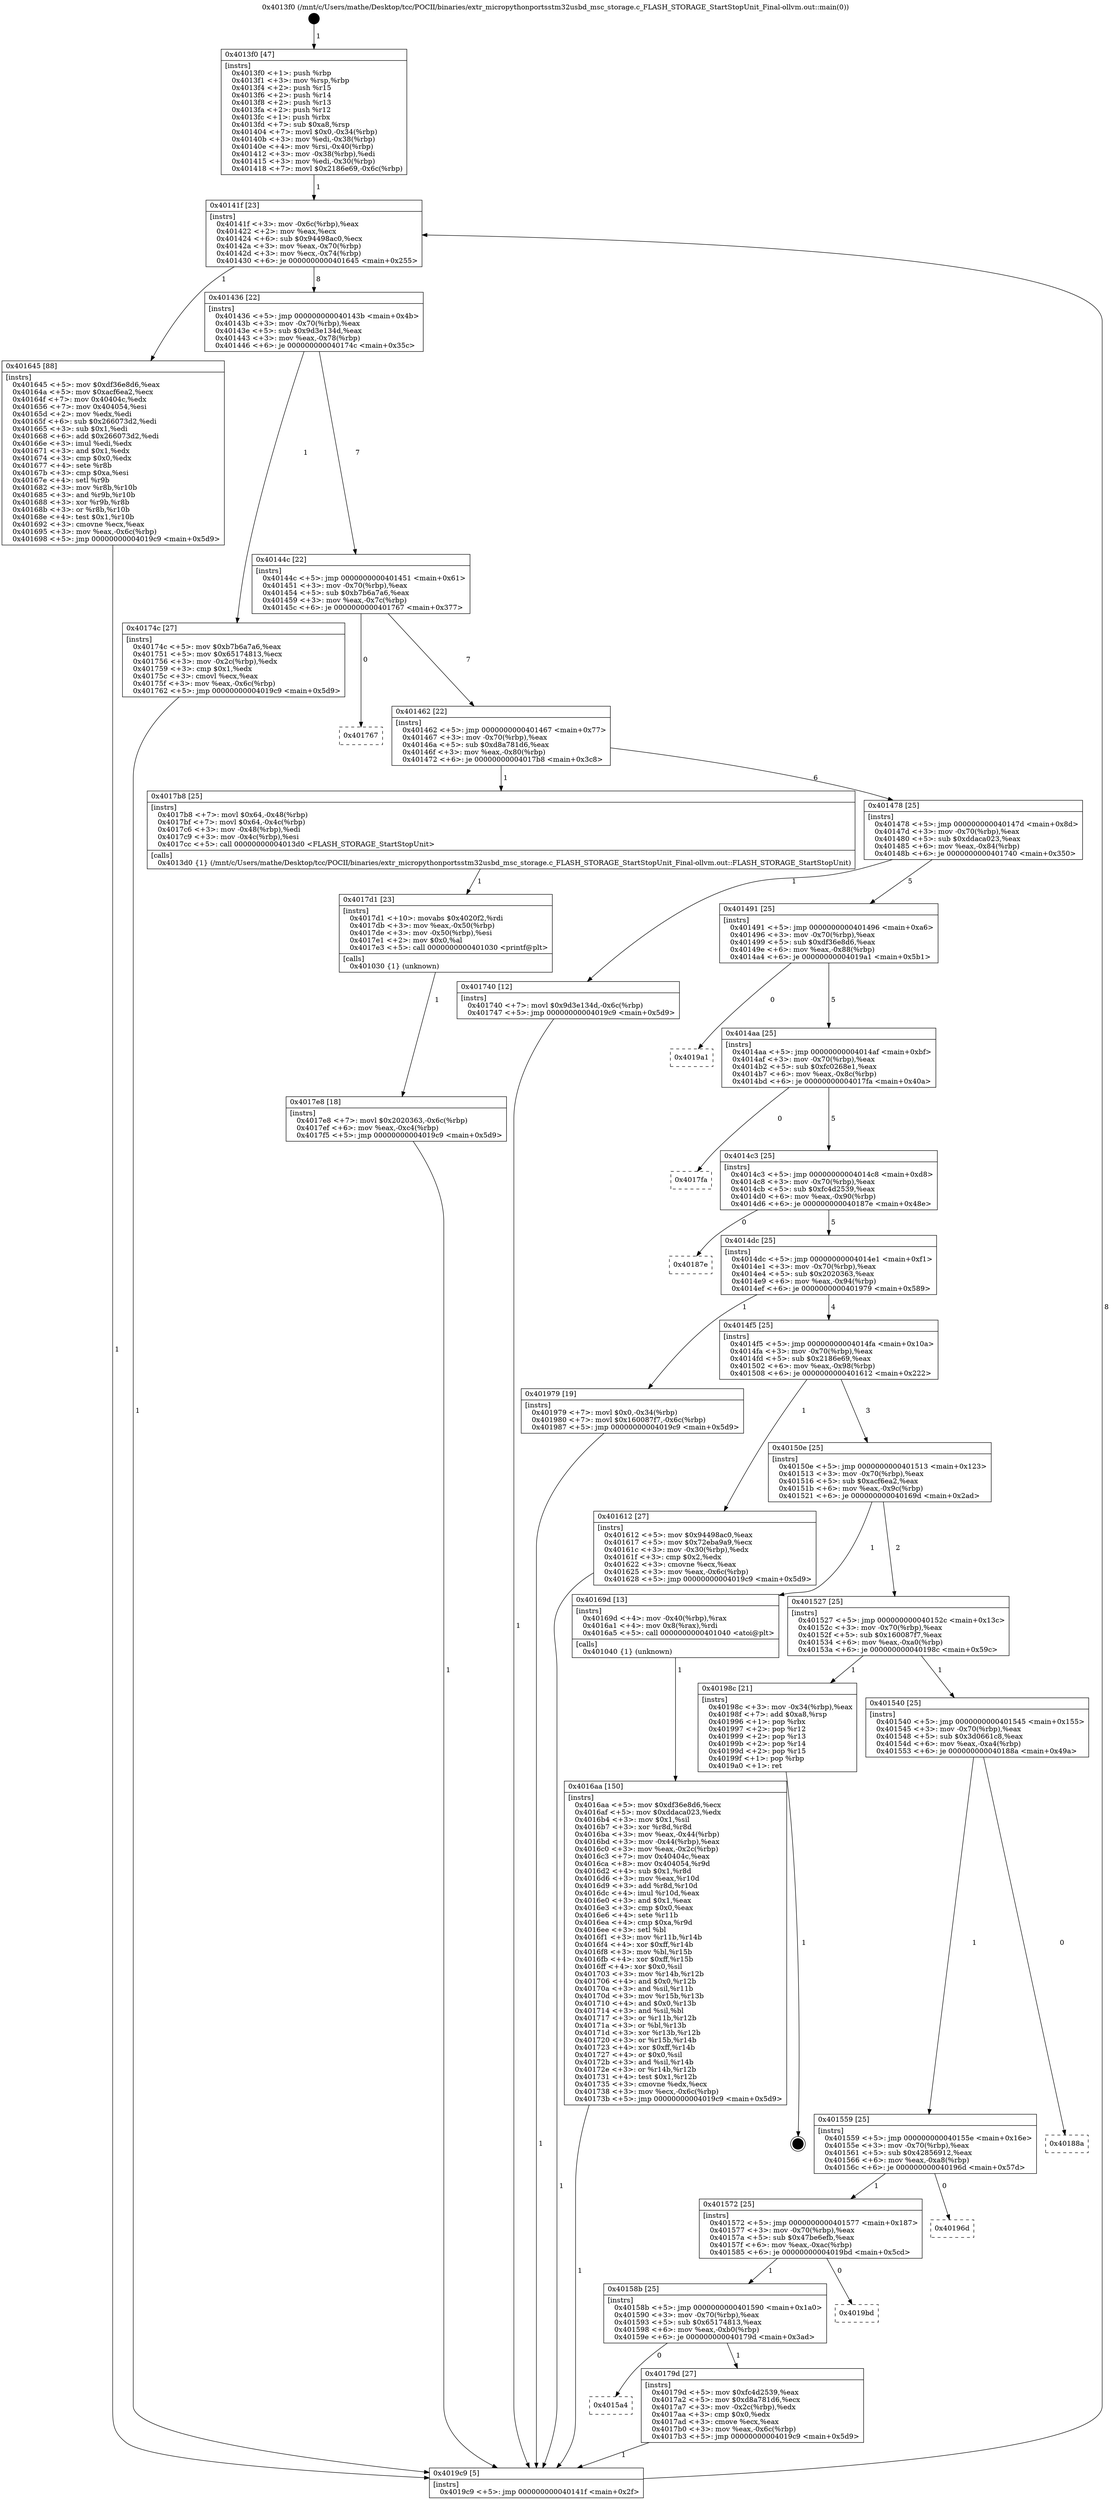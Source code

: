 digraph "0x4013f0" {
  label = "0x4013f0 (/mnt/c/Users/mathe/Desktop/tcc/POCII/binaries/extr_micropythonportsstm32usbd_msc_storage.c_FLASH_STORAGE_StartStopUnit_Final-ollvm.out::main(0))"
  labelloc = "t"
  node[shape=record]

  Entry [label="",width=0.3,height=0.3,shape=circle,fillcolor=black,style=filled]
  "0x40141f" [label="{
     0x40141f [23]\l
     | [instrs]\l
     &nbsp;&nbsp;0x40141f \<+3\>: mov -0x6c(%rbp),%eax\l
     &nbsp;&nbsp;0x401422 \<+2\>: mov %eax,%ecx\l
     &nbsp;&nbsp;0x401424 \<+6\>: sub $0x94498ac0,%ecx\l
     &nbsp;&nbsp;0x40142a \<+3\>: mov %eax,-0x70(%rbp)\l
     &nbsp;&nbsp;0x40142d \<+3\>: mov %ecx,-0x74(%rbp)\l
     &nbsp;&nbsp;0x401430 \<+6\>: je 0000000000401645 \<main+0x255\>\l
  }"]
  "0x401645" [label="{
     0x401645 [88]\l
     | [instrs]\l
     &nbsp;&nbsp;0x401645 \<+5\>: mov $0xdf36e8d6,%eax\l
     &nbsp;&nbsp;0x40164a \<+5\>: mov $0xacf6ea2,%ecx\l
     &nbsp;&nbsp;0x40164f \<+7\>: mov 0x40404c,%edx\l
     &nbsp;&nbsp;0x401656 \<+7\>: mov 0x404054,%esi\l
     &nbsp;&nbsp;0x40165d \<+2\>: mov %edx,%edi\l
     &nbsp;&nbsp;0x40165f \<+6\>: sub $0x266073d2,%edi\l
     &nbsp;&nbsp;0x401665 \<+3\>: sub $0x1,%edi\l
     &nbsp;&nbsp;0x401668 \<+6\>: add $0x266073d2,%edi\l
     &nbsp;&nbsp;0x40166e \<+3\>: imul %edi,%edx\l
     &nbsp;&nbsp;0x401671 \<+3\>: and $0x1,%edx\l
     &nbsp;&nbsp;0x401674 \<+3\>: cmp $0x0,%edx\l
     &nbsp;&nbsp;0x401677 \<+4\>: sete %r8b\l
     &nbsp;&nbsp;0x40167b \<+3\>: cmp $0xa,%esi\l
     &nbsp;&nbsp;0x40167e \<+4\>: setl %r9b\l
     &nbsp;&nbsp;0x401682 \<+3\>: mov %r8b,%r10b\l
     &nbsp;&nbsp;0x401685 \<+3\>: and %r9b,%r10b\l
     &nbsp;&nbsp;0x401688 \<+3\>: xor %r9b,%r8b\l
     &nbsp;&nbsp;0x40168b \<+3\>: or %r8b,%r10b\l
     &nbsp;&nbsp;0x40168e \<+4\>: test $0x1,%r10b\l
     &nbsp;&nbsp;0x401692 \<+3\>: cmovne %ecx,%eax\l
     &nbsp;&nbsp;0x401695 \<+3\>: mov %eax,-0x6c(%rbp)\l
     &nbsp;&nbsp;0x401698 \<+5\>: jmp 00000000004019c9 \<main+0x5d9\>\l
  }"]
  "0x401436" [label="{
     0x401436 [22]\l
     | [instrs]\l
     &nbsp;&nbsp;0x401436 \<+5\>: jmp 000000000040143b \<main+0x4b\>\l
     &nbsp;&nbsp;0x40143b \<+3\>: mov -0x70(%rbp),%eax\l
     &nbsp;&nbsp;0x40143e \<+5\>: sub $0x9d3e134d,%eax\l
     &nbsp;&nbsp;0x401443 \<+3\>: mov %eax,-0x78(%rbp)\l
     &nbsp;&nbsp;0x401446 \<+6\>: je 000000000040174c \<main+0x35c\>\l
  }"]
  Exit [label="",width=0.3,height=0.3,shape=circle,fillcolor=black,style=filled,peripheries=2]
  "0x40174c" [label="{
     0x40174c [27]\l
     | [instrs]\l
     &nbsp;&nbsp;0x40174c \<+5\>: mov $0xb7b6a7a6,%eax\l
     &nbsp;&nbsp;0x401751 \<+5\>: mov $0x65174813,%ecx\l
     &nbsp;&nbsp;0x401756 \<+3\>: mov -0x2c(%rbp),%edx\l
     &nbsp;&nbsp;0x401759 \<+3\>: cmp $0x1,%edx\l
     &nbsp;&nbsp;0x40175c \<+3\>: cmovl %ecx,%eax\l
     &nbsp;&nbsp;0x40175f \<+3\>: mov %eax,-0x6c(%rbp)\l
     &nbsp;&nbsp;0x401762 \<+5\>: jmp 00000000004019c9 \<main+0x5d9\>\l
  }"]
  "0x40144c" [label="{
     0x40144c [22]\l
     | [instrs]\l
     &nbsp;&nbsp;0x40144c \<+5\>: jmp 0000000000401451 \<main+0x61\>\l
     &nbsp;&nbsp;0x401451 \<+3\>: mov -0x70(%rbp),%eax\l
     &nbsp;&nbsp;0x401454 \<+5\>: sub $0xb7b6a7a6,%eax\l
     &nbsp;&nbsp;0x401459 \<+3\>: mov %eax,-0x7c(%rbp)\l
     &nbsp;&nbsp;0x40145c \<+6\>: je 0000000000401767 \<main+0x377\>\l
  }"]
  "0x4017e8" [label="{
     0x4017e8 [18]\l
     | [instrs]\l
     &nbsp;&nbsp;0x4017e8 \<+7\>: movl $0x2020363,-0x6c(%rbp)\l
     &nbsp;&nbsp;0x4017ef \<+6\>: mov %eax,-0xc4(%rbp)\l
     &nbsp;&nbsp;0x4017f5 \<+5\>: jmp 00000000004019c9 \<main+0x5d9\>\l
  }"]
  "0x401767" [label="{
     0x401767\l
  }", style=dashed]
  "0x401462" [label="{
     0x401462 [22]\l
     | [instrs]\l
     &nbsp;&nbsp;0x401462 \<+5\>: jmp 0000000000401467 \<main+0x77\>\l
     &nbsp;&nbsp;0x401467 \<+3\>: mov -0x70(%rbp),%eax\l
     &nbsp;&nbsp;0x40146a \<+5\>: sub $0xd8a781d6,%eax\l
     &nbsp;&nbsp;0x40146f \<+3\>: mov %eax,-0x80(%rbp)\l
     &nbsp;&nbsp;0x401472 \<+6\>: je 00000000004017b8 \<main+0x3c8\>\l
  }"]
  "0x4017d1" [label="{
     0x4017d1 [23]\l
     | [instrs]\l
     &nbsp;&nbsp;0x4017d1 \<+10\>: movabs $0x4020f2,%rdi\l
     &nbsp;&nbsp;0x4017db \<+3\>: mov %eax,-0x50(%rbp)\l
     &nbsp;&nbsp;0x4017de \<+3\>: mov -0x50(%rbp),%esi\l
     &nbsp;&nbsp;0x4017e1 \<+2\>: mov $0x0,%al\l
     &nbsp;&nbsp;0x4017e3 \<+5\>: call 0000000000401030 \<printf@plt\>\l
     | [calls]\l
     &nbsp;&nbsp;0x401030 \{1\} (unknown)\l
  }"]
  "0x4017b8" [label="{
     0x4017b8 [25]\l
     | [instrs]\l
     &nbsp;&nbsp;0x4017b8 \<+7\>: movl $0x64,-0x48(%rbp)\l
     &nbsp;&nbsp;0x4017bf \<+7\>: movl $0x64,-0x4c(%rbp)\l
     &nbsp;&nbsp;0x4017c6 \<+3\>: mov -0x48(%rbp),%edi\l
     &nbsp;&nbsp;0x4017c9 \<+3\>: mov -0x4c(%rbp),%esi\l
     &nbsp;&nbsp;0x4017cc \<+5\>: call 00000000004013d0 \<FLASH_STORAGE_StartStopUnit\>\l
     | [calls]\l
     &nbsp;&nbsp;0x4013d0 \{1\} (/mnt/c/Users/mathe/Desktop/tcc/POCII/binaries/extr_micropythonportsstm32usbd_msc_storage.c_FLASH_STORAGE_StartStopUnit_Final-ollvm.out::FLASH_STORAGE_StartStopUnit)\l
  }"]
  "0x401478" [label="{
     0x401478 [25]\l
     | [instrs]\l
     &nbsp;&nbsp;0x401478 \<+5\>: jmp 000000000040147d \<main+0x8d\>\l
     &nbsp;&nbsp;0x40147d \<+3\>: mov -0x70(%rbp),%eax\l
     &nbsp;&nbsp;0x401480 \<+5\>: sub $0xddaca023,%eax\l
     &nbsp;&nbsp;0x401485 \<+6\>: mov %eax,-0x84(%rbp)\l
     &nbsp;&nbsp;0x40148b \<+6\>: je 0000000000401740 \<main+0x350\>\l
  }"]
  "0x4015a4" [label="{
     0x4015a4\l
  }", style=dashed]
  "0x401740" [label="{
     0x401740 [12]\l
     | [instrs]\l
     &nbsp;&nbsp;0x401740 \<+7\>: movl $0x9d3e134d,-0x6c(%rbp)\l
     &nbsp;&nbsp;0x401747 \<+5\>: jmp 00000000004019c9 \<main+0x5d9\>\l
  }"]
  "0x401491" [label="{
     0x401491 [25]\l
     | [instrs]\l
     &nbsp;&nbsp;0x401491 \<+5\>: jmp 0000000000401496 \<main+0xa6\>\l
     &nbsp;&nbsp;0x401496 \<+3\>: mov -0x70(%rbp),%eax\l
     &nbsp;&nbsp;0x401499 \<+5\>: sub $0xdf36e8d6,%eax\l
     &nbsp;&nbsp;0x40149e \<+6\>: mov %eax,-0x88(%rbp)\l
     &nbsp;&nbsp;0x4014a4 \<+6\>: je 00000000004019a1 \<main+0x5b1\>\l
  }"]
  "0x40179d" [label="{
     0x40179d [27]\l
     | [instrs]\l
     &nbsp;&nbsp;0x40179d \<+5\>: mov $0xfc4d2539,%eax\l
     &nbsp;&nbsp;0x4017a2 \<+5\>: mov $0xd8a781d6,%ecx\l
     &nbsp;&nbsp;0x4017a7 \<+3\>: mov -0x2c(%rbp),%edx\l
     &nbsp;&nbsp;0x4017aa \<+3\>: cmp $0x0,%edx\l
     &nbsp;&nbsp;0x4017ad \<+3\>: cmove %ecx,%eax\l
     &nbsp;&nbsp;0x4017b0 \<+3\>: mov %eax,-0x6c(%rbp)\l
     &nbsp;&nbsp;0x4017b3 \<+5\>: jmp 00000000004019c9 \<main+0x5d9\>\l
  }"]
  "0x4019a1" [label="{
     0x4019a1\l
  }", style=dashed]
  "0x4014aa" [label="{
     0x4014aa [25]\l
     | [instrs]\l
     &nbsp;&nbsp;0x4014aa \<+5\>: jmp 00000000004014af \<main+0xbf\>\l
     &nbsp;&nbsp;0x4014af \<+3\>: mov -0x70(%rbp),%eax\l
     &nbsp;&nbsp;0x4014b2 \<+5\>: sub $0xfc0268e1,%eax\l
     &nbsp;&nbsp;0x4014b7 \<+6\>: mov %eax,-0x8c(%rbp)\l
     &nbsp;&nbsp;0x4014bd \<+6\>: je 00000000004017fa \<main+0x40a\>\l
  }"]
  "0x40158b" [label="{
     0x40158b [25]\l
     | [instrs]\l
     &nbsp;&nbsp;0x40158b \<+5\>: jmp 0000000000401590 \<main+0x1a0\>\l
     &nbsp;&nbsp;0x401590 \<+3\>: mov -0x70(%rbp),%eax\l
     &nbsp;&nbsp;0x401593 \<+5\>: sub $0x65174813,%eax\l
     &nbsp;&nbsp;0x401598 \<+6\>: mov %eax,-0xb0(%rbp)\l
     &nbsp;&nbsp;0x40159e \<+6\>: je 000000000040179d \<main+0x3ad\>\l
  }"]
  "0x4017fa" [label="{
     0x4017fa\l
  }", style=dashed]
  "0x4014c3" [label="{
     0x4014c3 [25]\l
     | [instrs]\l
     &nbsp;&nbsp;0x4014c3 \<+5\>: jmp 00000000004014c8 \<main+0xd8\>\l
     &nbsp;&nbsp;0x4014c8 \<+3\>: mov -0x70(%rbp),%eax\l
     &nbsp;&nbsp;0x4014cb \<+5\>: sub $0xfc4d2539,%eax\l
     &nbsp;&nbsp;0x4014d0 \<+6\>: mov %eax,-0x90(%rbp)\l
     &nbsp;&nbsp;0x4014d6 \<+6\>: je 000000000040187e \<main+0x48e\>\l
  }"]
  "0x4019bd" [label="{
     0x4019bd\l
  }", style=dashed]
  "0x40187e" [label="{
     0x40187e\l
  }", style=dashed]
  "0x4014dc" [label="{
     0x4014dc [25]\l
     | [instrs]\l
     &nbsp;&nbsp;0x4014dc \<+5\>: jmp 00000000004014e1 \<main+0xf1\>\l
     &nbsp;&nbsp;0x4014e1 \<+3\>: mov -0x70(%rbp),%eax\l
     &nbsp;&nbsp;0x4014e4 \<+5\>: sub $0x2020363,%eax\l
     &nbsp;&nbsp;0x4014e9 \<+6\>: mov %eax,-0x94(%rbp)\l
     &nbsp;&nbsp;0x4014ef \<+6\>: je 0000000000401979 \<main+0x589\>\l
  }"]
  "0x401572" [label="{
     0x401572 [25]\l
     | [instrs]\l
     &nbsp;&nbsp;0x401572 \<+5\>: jmp 0000000000401577 \<main+0x187\>\l
     &nbsp;&nbsp;0x401577 \<+3\>: mov -0x70(%rbp),%eax\l
     &nbsp;&nbsp;0x40157a \<+5\>: sub $0x47be6efb,%eax\l
     &nbsp;&nbsp;0x40157f \<+6\>: mov %eax,-0xac(%rbp)\l
     &nbsp;&nbsp;0x401585 \<+6\>: je 00000000004019bd \<main+0x5cd\>\l
  }"]
  "0x401979" [label="{
     0x401979 [19]\l
     | [instrs]\l
     &nbsp;&nbsp;0x401979 \<+7\>: movl $0x0,-0x34(%rbp)\l
     &nbsp;&nbsp;0x401980 \<+7\>: movl $0x160087f7,-0x6c(%rbp)\l
     &nbsp;&nbsp;0x401987 \<+5\>: jmp 00000000004019c9 \<main+0x5d9\>\l
  }"]
  "0x4014f5" [label="{
     0x4014f5 [25]\l
     | [instrs]\l
     &nbsp;&nbsp;0x4014f5 \<+5\>: jmp 00000000004014fa \<main+0x10a\>\l
     &nbsp;&nbsp;0x4014fa \<+3\>: mov -0x70(%rbp),%eax\l
     &nbsp;&nbsp;0x4014fd \<+5\>: sub $0x2186e69,%eax\l
     &nbsp;&nbsp;0x401502 \<+6\>: mov %eax,-0x98(%rbp)\l
     &nbsp;&nbsp;0x401508 \<+6\>: je 0000000000401612 \<main+0x222\>\l
  }"]
  "0x40196d" [label="{
     0x40196d\l
  }", style=dashed]
  "0x401612" [label="{
     0x401612 [27]\l
     | [instrs]\l
     &nbsp;&nbsp;0x401612 \<+5\>: mov $0x94498ac0,%eax\l
     &nbsp;&nbsp;0x401617 \<+5\>: mov $0x72eba9a9,%ecx\l
     &nbsp;&nbsp;0x40161c \<+3\>: mov -0x30(%rbp),%edx\l
     &nbsp;&nbsp;0x40161f \<+3\>: cmp $0x2,%edx\l
     &nbsp;&nbsp;0x401622 \<+3\>: cmovne %ecx,%eax\l
     &nbsp;&nbsp;0x401625 \<+3\>: mov %eax,-0x6c(%rbp)\l
     &nbsp;&nbsp;0x401628 \<+5\>: jmp 00000000004019c9 \<main+0x5d9\>\l
  }"]
  "0x40150e" [label="{
     0x40150e [25]\l
     | [instrs]\l
     &nbsp;&nbsp;0x40150e \<+5\>: jmp 0000000000401513 \<main+0x123\>\l
     &nbsp;&nbsp;0x401513 \<+3\>: mov -0x70(%rbp),%eax\l
     &nbsp;&nbsp;0x401516 \<+5\>: sub $0xacf6ea2,%eax\l
     &nbsp;&nbsp;0x40151b \<+6\>: mov %eax,-0x9c(%rbp)\l
     &nbsp;&nbsp;0x401521 \<+6\>: je 000000000040169d \<main+0x2ad\>\l
  }"]
  "0x4019c9" [label="{
     0x4019c9 [5]\l
     | [instrs]\l
     &nbsp;&nbsp;0x4019c9 \<+5\>: jmp 000000000040141f \<main+0x2f\>\l
  }"]
  "0x4013f0" [label="{
     0x4013f0 [47]\l
     | [instrs]\l
     &nbsp;&nbsp;0x4013f0 \<+1\>: push %rbp\l
     &nbsp;&nbsp;0x4013f1 \<+3\>: mov %rsp,%rbp\l
     &nbsp;&nbsp;0x4013f4 \<+2\>: push %r15\l
     &nbsp;&nbsp;0x4013f6 \<+2\>: push %r14\l
     &nbsp;&nbsp;0x4013f8 \<+2\>: push %r13\l
     &nbsp;&nbsp;0x4013fa \<+2\>: push %r12\l
     &nbsp;&nbsp;0x4013fc \<+1\>: push %rbx\l
     &nbsp;&nbsp;0x4013fd \<+7\>: sub $0xa8,%rsp\l
     &nbsp;&nbsp;0x401404 \<+7\>: movl $0x0,-0x34(%rbp)\l
     &nbsp;&nbsp;0x40140b \<+3\>: mov %edi,-0x38(%rbp)\l
     &nbsp;&nbsp;0x40140e \<+4\>: mov %rsi,-0x40(%rbp)\l
     &nbsp;&nbsp;0x401412 \<+3\>: mov -0x38(%rbp),%edi\l
     &nbsp;&nbsp;0x401415 \<+3\>: mov %edi,-0x30(%rbp)\l
     &nbsp;&nbsp;0x401418 \<+7\>: movl $0x2186e69,-0x6c(%rbp)\l
  }"]
  "0x401559" [label="{
     0x401559 [25]\l
     | [instrs]\l
     &nbsp;&nbsp;0x401559 \<+5\>: jmp 000000000040155e \<main+0x16e\>\l
     &nbsp;&nbsp;0x40155e \<+3\>: mov -0x70(%rbp),%eax\l
     &nbsp;&nbsp;0x401561 \<+5\>: sub $0x42856912,%eax\l
     &nbsp;&nbsp;0x401566 \<+6\>: mov %eax,-0xa8(%rbp)\l
     &nbsp;&nbsp;0x40156c \<+6\>: je 000000000040196d \<main+0x57d\>\l
  }"]
  "0x40169d" [label="{
     0x40169d [13]\l
     | [instrs]\l
     &nbsp;&nbsp;0x40169d \<+4\>: mov -0x40(%rbp),%rax\l
     &nbsp;&nbsp;0x4016a1 \<+4\>: mov 0x8(%rax),%rdi\l
     &nbsp;&nbsp;0x4016a5 \<+5\>: call 0000000000401040 \<atoi@plt\>\l
     | [calls]\l
     &nbsp;&nbsp;0x401040 \{1\} (unknown)\l
  }"]
  "0x401527" [label="{
     0x401527 [25]\l
     | [instrs]\l
     &nbsp;&nbsp;0x401527 \<+5\>: jmp 000000000040152c \<main+0x13c\>\l
     &nbsp;&nbsp;0x40152c \<+3\>: mov -0x70(%rbp),%eax\l
     &nbsp;&nbsp;0x40152f \<+5\>: sub $0x160087f7,%eax\l
     &nbsp;&nbsp;0x401534 \<+6\>: mov %eax,-0xa0(%rbp)\l
     &nbsp;&nbsp;0x40153a \<+6\>: je 000000000040198c \<main+0x59c\>\l
  }"]
  "0x4016aa" [label="{
     0x4016aa [150]\l
     | [instrs]\l
     &nbsp;&nbsp;0x4016aa \<+5\>: mov $0xdf36e8d6,%ecx\l
     &nbsp;&nbsp;0x4016af \<+5\>: mov $0xddaca023,%edx\l
     &nbsp;&nbsp;0x4016b4 \<+3\>: mov $0x1,%sil\l
     &nbsp;&nbsp;0x4016b7 \<+3\>: xor %r8d,%r8d\l
     &nbsp;&nbsp;0x4016ba \<+3\>: mov %eax,-0x44(%rbp)\l
     &nbsp;&nbsp;0x4016bd \<+3\>: mov -0x44(%rbp),%eax\l
     &nbsp;&nbsp;0x4016c0 \<+3\>: mov %eax,-0x2c(%rbp)\l
     &nbsp;&nbsp;0x4016c3 \<+7\>: mov 0x40404c,%eax\l
     &nbsp;&nbsp;0x4016ca \<+8\>: mov 0x404054,%r9d\l
     &nbsp;&nbsp;0x4016d2 \<+4\>: sub $0x1,%r8d\l
     &nbsp;&nbsp;0x4016d6 \<+3\>: mov %eax,%r10d\l
     &nbsp;&nbsp;0x4016d9 \<+3\>: add %r8d,%r10d\l
     &nbsp;&nbsp;0x4016dc \<+4\>: imul %r10d,%eax\l
     &nbsp;&nbsp;0x4016e0 \<+3\>: and $0x1,%eax\l
     &nbsp;&nbsp;0x4016e3 \<+3\>: cmp $0x0,%eax\l
     &nbsp;&nbsp;0x4016e6 \<+4\>: sete %r11b\l
     &nbsp;&nbsp;0x4016ea \<+4\>: cmp $0xa,%r9d\l
     &nbsp;&nbsp;0x4016ee \<+3\>: setl %bl\l
     &nbsp;&nbsp;0x4016f1 \<+3\>: mov %r11b,%r14b\l
     &nbsp;&nbsp;0x4016f4 \<+4\>: xor $0xff,%r14b\l
     &nbsp;&nbsp;0x4016f8 \<+3\>: mov %bl,%r15b\l
     &nbsp;&nbsp;0x4016fb \<+4\>: xor $0xff,%r15b\l
     &nbsp;&nbsp;0x4016ff \<+4\>: xor $0x0,%sil\l
     &nbsp;&nbsp;0x401703 \<+3\>: mov %r14b,%r12b\l
     &nbsp;&nbsp;0x401706 \<+4\>: and $0x0,%r12b\l
     &nbsp;&nbsp;0x40170a \<+3\>: and %sil,%r11b\l
     &nbsp;&nbsp;0x40170d \<+3\>: mov %r15b,%r13b\l
     &nbsp;&nbsp;0x401710 \<+4\>: and $0x0,%r13b\l
     &nbsp;&nbsp;0x401714 \<+3\>: and %sil,%bl\l
     &nbsp;&nbsp;0x401717 \<+3\>: or %r11b,%r12b\l
     &nbsp;&nbsp;0x40171a \<+3\>: or %bl,%r13b\l
     &nbsp;&nbsp;0x40171d \<+3\>: xor %r13b,%r12b\l
     &nbsp;&nbsp;0x401720 \<+3\>: or %r15b,%r14b\l
     &nbsp;&nbsp;0x401723 \<+4\>: xor $0xff,%r14b\l
     &nbsp;&nbsp;0x401727 \<+4\>: or $0x0,%sil\l
     &nbsp;&nbsp;0x40172b \<+3\>: and %sil,%r14b\l
     &nbsp;&nbsp;0x40172e \<+3\>: or %r14b,%r12b\l
     &nbsp;&nbsp;0x401731 \<+4\>: test $0x1,%r12b\l
     &nbsp;&nbsp;0x401735 \<+3\>: cmovne %edx,%ecx\l
     &nbsp;&nbsp;0x401738 \<+3\>: mov %ecx,-0x6c(%rbp)\l
     &nbsp;&nbsp;0x40173b \<+5\>: jmp 00000000004019c9 \<main+0x5d9\>\l
  }"]
  "0x40188a" [label="{
     0x40188a\l
  }", style=dashed]
  "0x40198c" [label="{
     0x40198c [21]\l
     | [instrs]\l
     &nbsp;&nbsp;0x40198c \<+3\>: mov -0x34(%rbp),%eax\l
     &nbsp;&nbsp;0x40198f \<+7\>: add $0xa8,%rsp\l
     &nbsp;&nbsp;0x401996 \<+1\>: pop %rbx\l
     &nbsp;&nbsp;0x401997 \<+2\>: pop %r12\l
     &nbsp;&nbsp;0x401999 \<+2\>: pop %r13\l
     &nbsp;&nbsp;0x40199b \<+2\>: pop %r14\l
     &nbsp;&nbsp;0x40199d \<+2\>: pop %r15\l
     &nbsp;&nbsp;0x40199f \<+1\>: pop %rbp\l
     &nbsp;&nbsp;0x4019a0 \<+1\>: ret\l
  }"]
  "0x401540" [label="{
     0x401540 [25]\l
     | [instrs]\l
     &nbsp;&nbsp;0x401540 \<+5\>: jmp 0000000000401545 \<main+0x155\>\l
     &nbsp;&nbsp;0x401545 \<+3\>: mov -0x70(%rbp),%eax\l
     &nbsp;&nbsp;0x401548 \<+5\>: sub $0x3d0661c8,%eax\l
     &nbsp;&nbsp;0x40154d \<+6\>: mov %eax,-0xa4(%rbp)\l
     &nbsp;&nbsp;0x401553 \<+6\>: je 000000000040188a \<main+0x49a\>\l
  }"]
  Entry -> "0x4013f0" [label=" 1"]
  "0x40141f" -> "0x401645" [label=" 1"]
  "0x40141f" -> "0x401436" [label=" 8"]
  "0x40198c" -> Exit [label=" 1"]
  "0x401436" -> "0x40174c" [label=" 1"]
  "0x401436" -> "0x40144c" [label=" 7"]
  "0x401979" -> "0x4019c9" [label=" 1"]
  "0x40144c" -> "0x401767" [label=" 0"]
  "0x40144c" -> "0x401462" [label=" 7"]
  "0x4017e8" -> "0x4019c9" [label=" 1"]
  "0x401462" -> "0x4017b8" [label=" 1"]
  "0x401462" -> "0x401478" [label=" 6"]
  "0x4017d1" -> "0x4017e8" [label=" 1"]
  "0x401478" -> "0x401740" [label=" 1"]
  "0x401478" -> "0x401491" [label=" 5"]
  "0x4017b8" -> "0x4017d1" [label=" 1"]
  "0x401491" -> "0x4019a1" [label=" 0"]
  "0x401491" -> "0x4014aa" [label=" 5"]
  "0x40179d" -> "0x4019c9" [label=" 1"]
  "0x4014aa" -> "0x4017fa" [label=" 0"]
  "0x4014aa" -> "0x4014c3" [label=" 5"]
  "0x40158b" -> "0x40179d" [label=" 1"]
  "0x4014c3" -> "0x40187e" [label=" 0"]
  "0x4014c3" -> "0x4014dc" [label=" 5"]
  "0x40158b" -> "0x4015a4" [label=" 0"]
  "0x4014dc" -> "0x401979" [label=" 1"]
  "0x4014dc" -> "0x4014f5" [label=" 4"]
  "0x401572" -> "0x4019bd" [label=" 0"]
  "0x4014f5" -> "0x401612" [label=" 1"]
  "0x4014f5" -> "0x40150e" [label=" 3"]
  "0x401612" -> "0x4019c9" [label=" 1"]
  "0x4013f0" -> "0x40141f" [label=" 1"]
  "0x4019c9" -> "0x40141f" [label=" 8"]
  "0x401645" -> "0x4019c9" [label=" 1"]
  "0x401572" -> "0x40158b" [label=" 1"]
  "0x40150e" -> "0x40169d" [label=" 1"]
  "0x40150e" -> "0x401527" [label=" 2"]
  "0x40169d" -> "0x4016aa" [label=" 1"]
  "0x4016aa" -> "0x4019c9" [label=" 1"]
  "0x401740" -> "0x4019c9" [label=" 1"]
  "0x40174c" -> "0x4019c9" [label=" 1"]
  "0x401559" -> "0x40196d" [label=" 0"]
  "0x401527" -> "0x40198c" [label=" 1"]
  "0x401527" -> "0x401540" [label=" 1"]
  "0x401559" -> "0x401572" [label=" 1"]
  "0x401540" -> "0x40188a" [label=" 0"]
  "0x401540" -> "0x401559" [label=" 1"]
}
